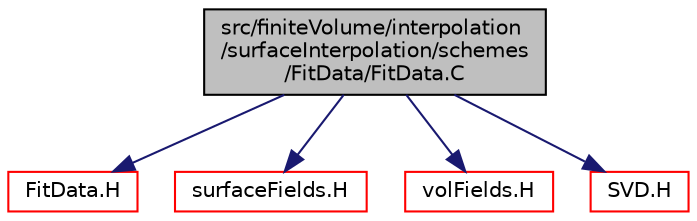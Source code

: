 digraph "src/finiteVolume/interpolation/surfaceInterpolation/schemes/FitData/FitData.C"
{
  bgcolor="transparent";
  edge [fontname="Helvetica",fontsize="10",labelfontname="Helvetica",labelfontsize="10"];
  node [fontname="Helvetica",fontsize="10",shape=record];
  Node0 [label="src/finiteVolume/interpolation\l/surfaceInterpolation/schemes\l/FitData/FitData.C",height=0.2,width=0.4,color="black", fillcolor="grey75", style="filled", fontcolor="black"];
  Node0 -> Node1 [color="midnightblue",fontsize="10",style="solid",fontname="Helvetica"];
  Node1 [label="FitData.H",height=0.2,width=0.4,color="red",URL="$a04346.html"];
  Node0 -> Node285 [color="midnightblue",fontsize="10",style="solid",fontname="Helvetica"];
  Node285 [label="surfaceFields.H",height=0.2,width=0.4,color="red",URL="$a02897.html",tooltip="Foam::surfaceFields. "];
  Node0 -> Node319 [color="midnightblue",fontsize="10",style="solid",fontname="Helvetica"];
  Node319 [label="volFields.H",height=0.2,width=0.4,color="red",URL="$a02912.html"];
  Node0 -> Node325 [color="midnightblue",fontsize="10",style="solid",fontname="Helvetica"];
  Node325 [label="SVD.H",height=0.2,width=0.4,color="red",URL="$a11783.html"];
}

